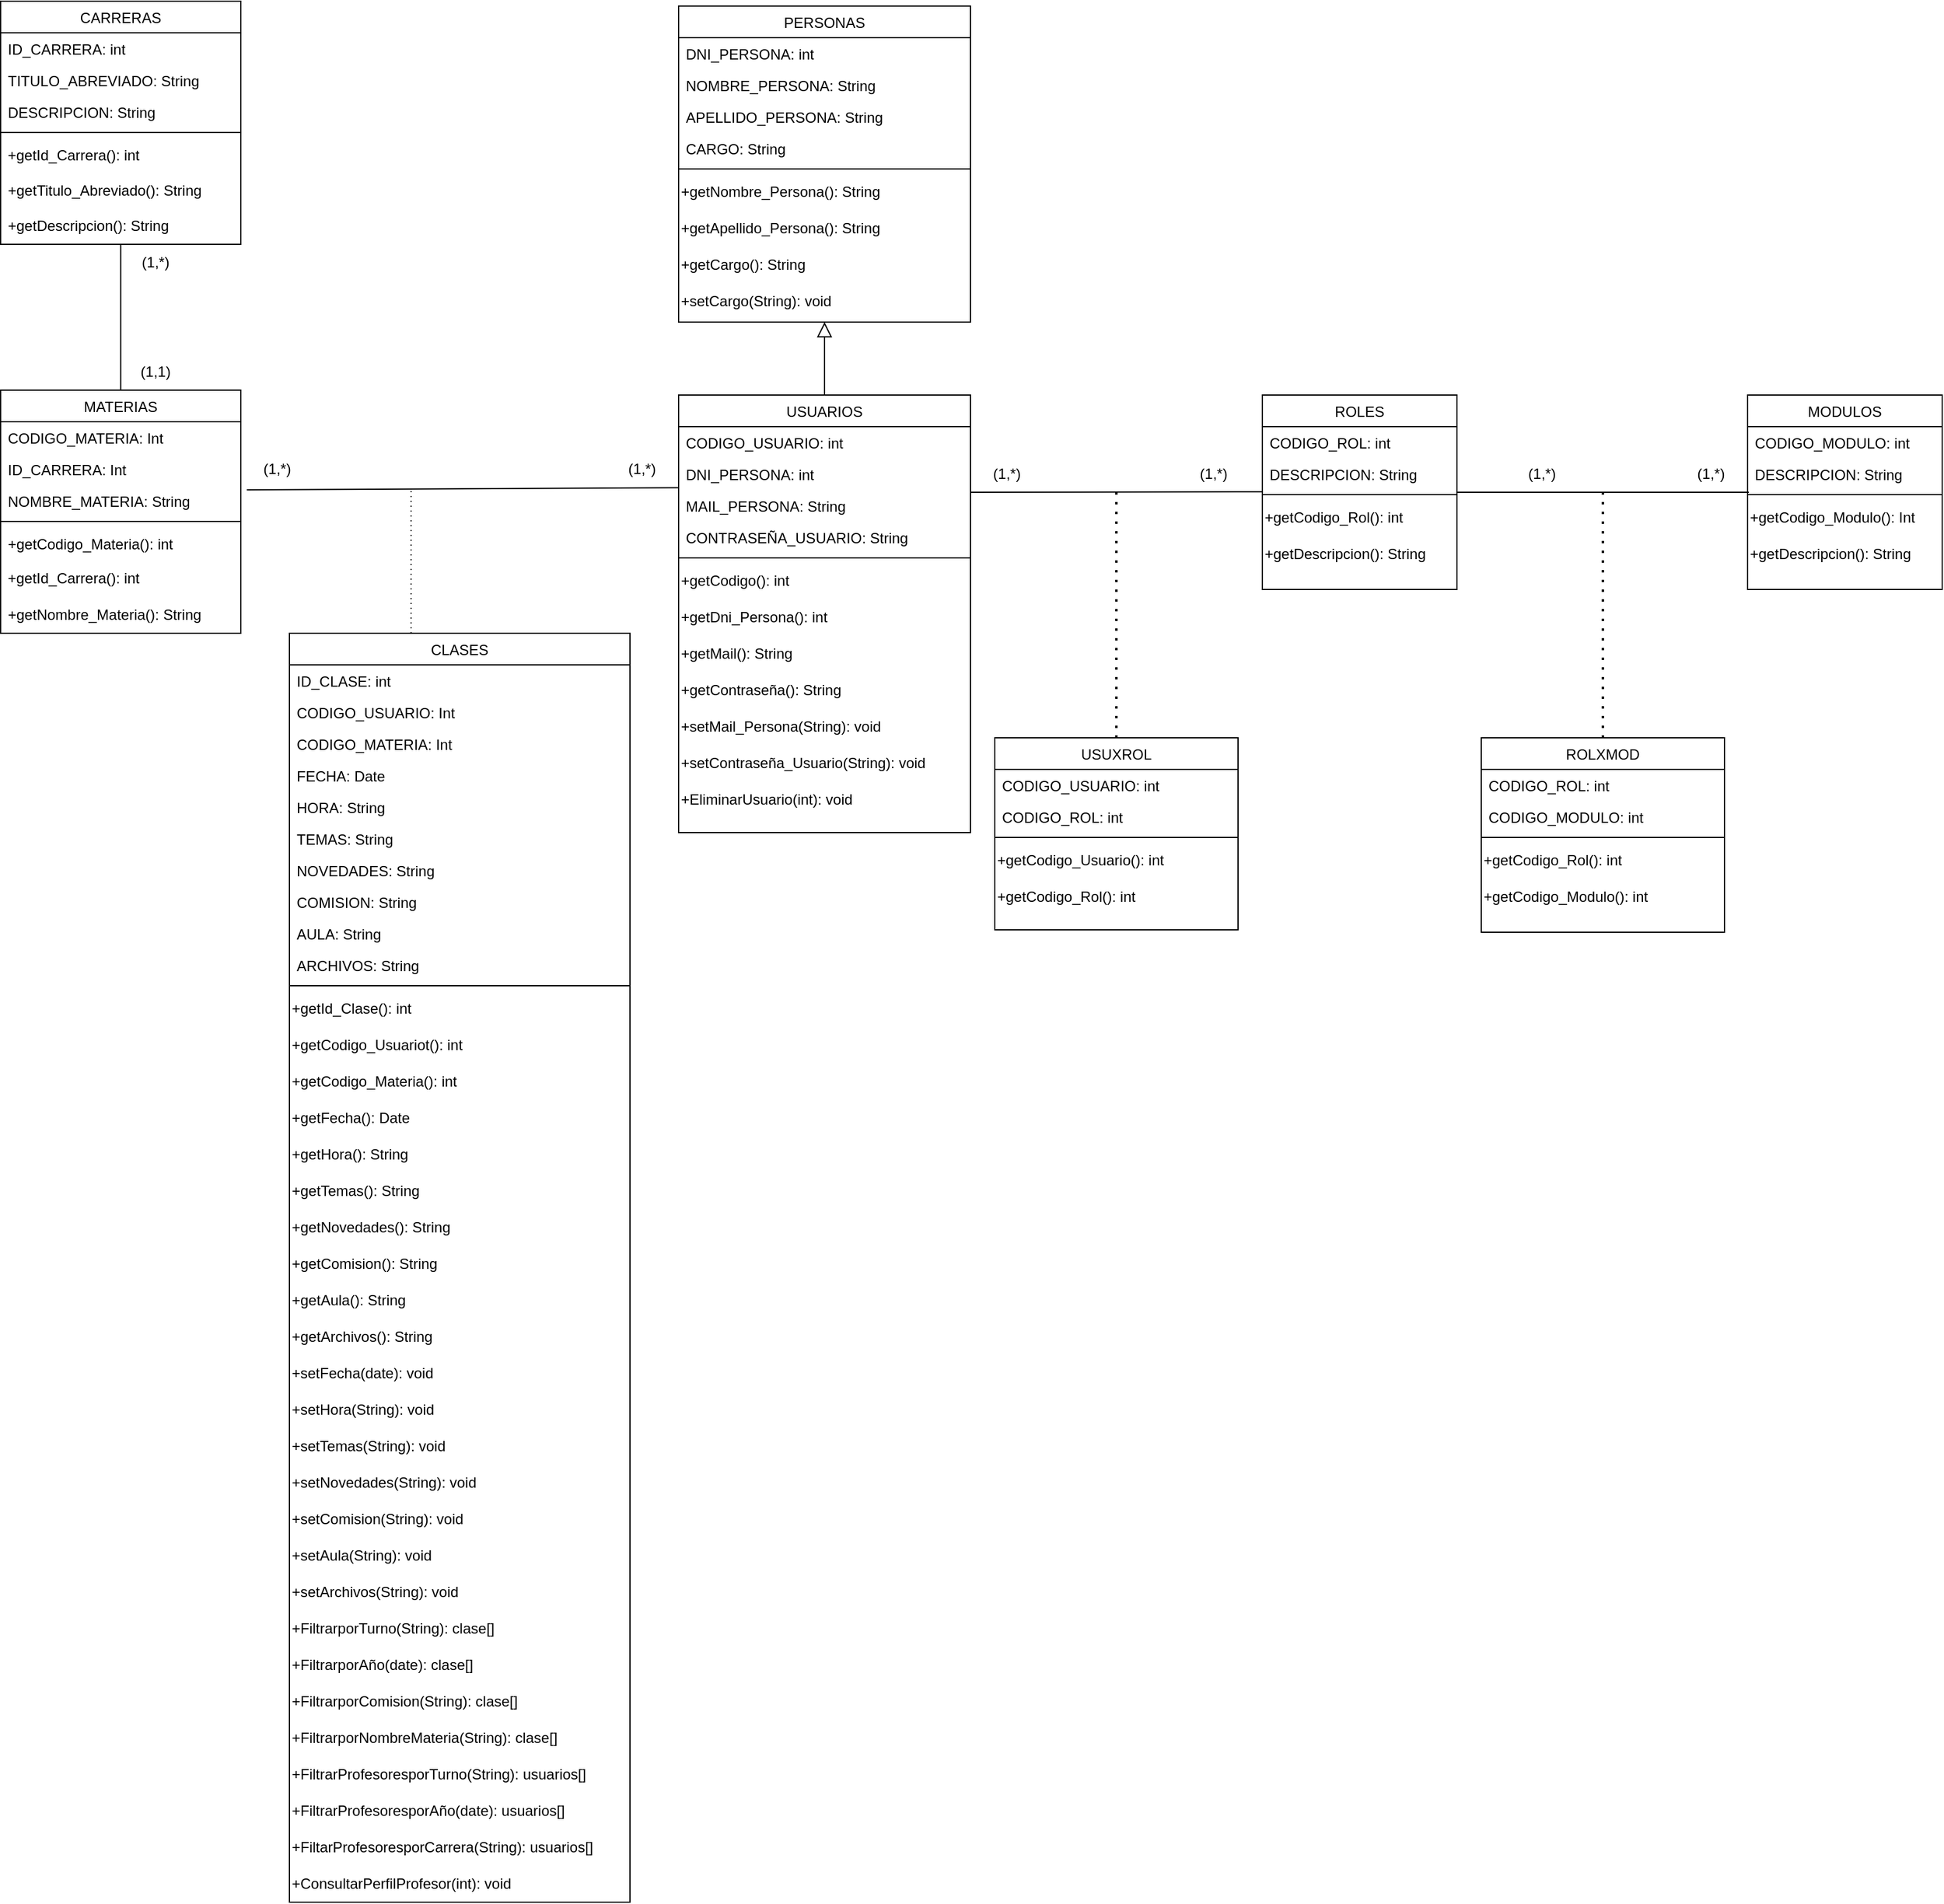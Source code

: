 <mxfile version="22.0.3" type="device">
  <diagram name="Página-1" id="fmyh3RzibgnNZCoJn-04">
    <mxGraphModel dx="2763" dy="1380" grid="1" gridSize="10" guides="1" tooltips="1" connect="1" arrows="1" fold="1" page="0" pageScale="1" pageWidth="827" pageHeight="1169" math="0" shadow="0">
      <root>
        <mxCell id="0" />
        <mxCell id="1" parent="0" />
        <mxCell id="B3CQNGtFoF8JCVJW-aSA-19" value="PERSONAS" style="swimlane;fontStyle=0;align=center;verticalAlign=top;childLayout=stackLayout;horizontal=1;startSize=26;horizontalStack=0;resizeParent=1;resizeLast=0;collapsible=1;marginBottom=0;rounded=0;shadow=0;strokeWidth=1;" parent="1" vertex="1">
          <mxGeometry x="280" y="44" width="240" height="260" as="geometry">
            <mxRectangle x="230" y="140" width="160" height="26" as="alternateBounds" />
          </mxGeometry>
        </mxCell>
        <mxCell id="B3CQNGtFoF8JCVJW-aSA-20" value="DNI_PERSONA: int" style="text;align=left;verticalAlign=top;spacingLeft=4;spacingRight=4;overflow=hidden;rotatable=0;points=[[0,0.5],[1,0.5]];portConstraint=eastwest;" parent="B3CQNGtFoF8JCVJW-aSA-19" vertex="1">
          <mxGeometry y="26" width="240" height="26" as="geometry" />
        </mxCell>
        <mxCell id="B3CQNGtFoF8JCVJW-aSA-21" value="NOMBRE_PERSONA: String" style="text;align=left;verticalAlign=top;spacingLeft=4;spacingRight=4;overflow=hidden;rotatable=0;points=[[0,0.5],[1,0.5]];portConstraint=eastwest;rounded=0;shadow=0;html=0;" parent="B3CQNGtFoF8JCVJW-aSA-19" vertex="1">
          <mxGeometry y="52" width="240" height="26" as="geometry" />
        </mxCell>
        <mxCell id="B3CQNGtFoF8JCVJW-aSA-22" value="APELLIDO_PERSONA: String" style="text;align=left;verticalAlign=top;spacingLeft=4;spacingRight=4;overflow=hidden;rotatable=0;points=[[0,0.5],[1,0.5]];portConstraint=eastwest;rounded=0;shadow=0;html=0;" parent="B3CQNGtFoF8JCVJW-aSA-19" vertex="1">
          <mxGeometry y="78" width="240" height="26" as="geometry" />
        </mxCell>
        <mxCell id="B3CQNGtFoF8JCVJW-aSA-23" value="CARGO: String" style="text;html=1;align=left;verticalAlign=top;whiteSpace=wrap;rounded=0;spacingLeft=4;spacingRight=4;" parent="B3CQNGtFoF8JCVJW-aSA-19" vertex="1">
          <mxGeometry y="104" width="240" height="26" as="geometry" />
        </mxCell>
        <mxCell id="B3CQNGtFoF8JCVJW-aSA-24" value="" style="line;html=1;strokeWidth=1;align=left;verticalAlign=middle;spacingTop=-1;spacingLeft=3;spacingRight=3;rotatable=0;labelPosition=right;points=[];portConstraint=eastwest;" parent="B3CQNGtFoF8JCVJW-aSA-19" vertex="1">
          <mxGeometry y="130" width="240" height="8" as="geometry" />
        </mxCell>
        <mxCell id="B3CQNGtFoF8JCVJW-aSA-25" value="&lt;span style=&quot;text-align: center;&quot;&gt;+getNombre_Persona(): String&lt;/span&gt;" style="text;strokeColor=none;align=left;fillColor=none;html=1;verticalAlign=middle;whiteSpace=wrap;rounded=0;" parent="B3CQNGtFoF8JCVJW-aSA-19" vertex="1">
          <mxGeometry y="138" width="240" height="30" as="geometry" />
        </mxCell>
        <mxCell id="B3CQNGtFoF8JCVJW-aSA-26" value="+getApellido_Persona(): String" style="text;strokeColor=none;align=left;fillColor=none;html=1;verticalAlign=middle;whiteSpace=wrap;rounded=0;" parent="B3CQNGtFoF8JCVJW-aSA-19" vertex="1">
          <mxGeometry y="168" width="240" height="30" as="geometry" />
        </mxCell>
        <mxCell id="B3CQNGtFoF8JCVJW-aSA-27" value="+getCargo(): String" style="text;whiteSpace=wrap;html=1;verticalAlign=middle;rounded=0;" parent="B3CQNGtFoF8JCVJW-aSA-19" vertex="1">
          <mxGeometry y="198" width="240" height="30" as="geometry" />
        </mxCell>
        <mxCell id="B3CQNGtFoF8JCVJW-aSA-28" value="+setCargo(String): void" style="text;whiteSpace=wrap;html=1;verticalAlign=middle;rounded=0;" parent="B3CQNGtFoF8JCVJW-aSA-19" vertex="1">
          <mxGeometry y="228" width="240" height="30" as="geometry" />
        </mxCell>
        <mxCell id="B3CQNGtFoF8JCVJW-aSA-29" value="USUARIOS" style="swimlane;fontStyle=0;align=center;verticalAlign=top;childLayout=stackLayout;horizontal=1;startSize=26;horizontalStack=0;resizeParent=1;resizeLast=0;collapsible=1;marginBottom=0;rounded=0;shadow=0;strokeWidth=1;" parent="1" vertex="1">
          <mxGeometry x="280" y="364" width="240" height="360" as="geometry">
            <mxRectangle x="130" y="380" width="160" height="26" as="alternateBounds" />
          </mxGeometry>
        </mxCell>
        <mxCell id="B3CQNGtFoF8JCVJW-aSA-30" value="CODIGO_USUARIO: int" style="text;align=left;verticalAlign=top;spacingLeft=4;spacingRight=4;overflow=hidden;rotatable=0;points=[[0,0.5],[1,0.5]];portConstraint=eastwest;" parent="B3CQNGtFoF8JCVJW-aSA-29" vertex="1">
          <mxGeometry y="26" width="240" height="26" as="geometry" />
        </mxCell>
        <mxCell id="B3CQNGtFoF8JCVJW-aSA-156" value="DNI_PERSONA: int" style="text;align=left;verticalAlign=top;spacingLeft=4;spacingRight=4;overflow=hidden;rotatable=0;points=[[0,0.5],[1,0.5]];portConstraint=eastwest;" parent="B3CQNGtFoF8JCVJW-aSA-29" vertex="1">
          <mxGeometry y="52" width="240" height="26" as="geometry" />
        </mxCell>
        <mxCell id="B3CQNGtFoF8JCVJW-aSA-31" value="MAIL_PERSONA: String" style="text;align=left;verticalAlign=top;spacingLeft=4;spacingRight=4;overflow=hidden;rotatable=0;points=[[0,0.5],[1,0.5]];portConstraint=eastwest;rounded=0;shadow=0;html=0;" parent="B3CQNGtFoF8JCVJW-aSA-29" vertex="1">
          <mxGeometry y="78" width="240" height="26" as="geometry" />
        </mxCell>
        <mxCell id="B3CQNGtFoF8JCVJW-aSA-32" value="CONTRASEÑA_USUARIO: String" style="text;strokeColor=none;align=left;fillColor=none;verticalAlign=top;rounded=0;spacingLeft=4;spacingRight=4;" parent="B3CQNGtFoF8JCVJW-aSA-29" vertex="1">
          <mxGeometry y="104" width="240" height="26" as="geometry" />
        </mxCell>
        <mxCell id="B3CQNGtFoF8JCVJW-aSA-33" value="" style="line;html=1;strokeWidth=1;align=left;verticalAlign=middle;spacingTop=-1;spacingLeft=3;spacingRight=3;rotatable=0;labelPosition=right;points=[];portConstraint=eastwest;" parent="B3CQNGtFoF8JCVJW-aSA-29" vertex="1">
          <mxGeometry y="130" width="240" height="8" as="geometry" />
        </mxCell>
        <mxCell id="B3CQNGtFoF8JCVJW-aSA-34" value="+getCodigo(): int" style="text;html=1;align=left;verticalAlign=middle;whiteSpace=wrap;rounded=0;" parent="B3CQNGtFoF8JCVJW-aSA-29" vertex="1">
          <mxGeometry y="138" width="240" height="30" as="geometry" />
        </mxCell>
        <mxCell id="B3CQNGtFoF8JCVJW-aSA-157" value="+getDni_Persona(): int" style="text;html=1;align=left;verticalAlign=middle;whiteSpace=wrap;rounded=0;" parent="B3CQNGtFoF8JCVJW-aSA-29" vertex="1">
          <mxGeometry y="168" width="240" height="30" as="geometry" />
        </mxCell>
        <mxCell id="B3CQNGtFoF8JCVJW-aSA-35" value="+getMail(): String" style="text;html=1;align=left;verticalAlign=middle;whiteSpace=wrap;rounded=0;" parent="B3CQNGtFoF8JCVJW-aSA-29" vertex="1">
          <mxGeometry y="198" width="240" height="30" as="geometry" />
        </mxCell>
        <mxCell id="B3CQNGtFoF8JCVJW-aSA-37" value="+getContraseña(): String" style="text;html=1;align=left;verticalAlign=middle;whiteSpace=wrap;rounded=0;" parent="B3CQNGtFoF8JCVJW-aSA-29" vertex="1">
          <mxGeometry y="228" width="240" height="30" as="geometry" />
        </mxCell>
        <mxCell id="B3CQNGtFoF8JCVJW-aSA-36" value="+setMail_Persona(String): void" style="text;whiteSpace=wrap;html=1;verticalAlign=middle;rounded=0;" parent="B3CQNGtFoF8JCVJW-aSA-29" vertex="1">
          <mxGeometry y="258" width="240" height="30" as="geometry" />
        </mxCell>
        <mxCell id="B3CQNGtFoF8JCVJW-aSA-38" value="+setContraseña_Usuario(String): void" style="text;strokeColor=none;align=left;fillColor=none;html=1;verticalAlign=middle;whiteSpace=wrap;rounded=0;" parent="B3CQNGtFoF8JCVJW-aSA-29" vertex="1">
          <mxGeometry y="288" width="240" height="30" as="geometry" />
        </mxCell>
        <mxCell id="WwcyMHL6gcsV9IzatIjW-1" value="+EliminarUsuario(int): void" style="text;strokeColor=none;align=left;fillColor=none;html=1;verticalAlign=middle;whiteSpace=wrap;rounded=0;" vertex="1" parent="B3CQNGtFoF8JCVJW-aSA-29">
          <mxGeometry y="318" width="240" height="30" as="geometry" />
        </mxCell>
        <mxCell id="B3CQNGtFoF8JCVJW-aSA-39" value="" style="endArrow=block;endSize=10;endFill=0;shadow=0;strokeWidth=1;rounded=0;curved=0;edgeStyle=elbowEdgeStyle;elbow=vertical;" parent="1" source="B3CQNGtFoF8JCVJW-aSA-29" target="B3CQNGtFoF8JCVJW-aSA-19" edge="1">
          <mxGeometry width="160" relative="1" as="geometry">
            <mxPoint x="280" y="207" as="sourcePoint" />
            <mxPoint x="280" y="207" as="targetPoint" />
          </mxGeometry>
        </mxCell>
        <mxCell id="B3CQNGtFoF8JCVJW-aSA-40" value="CLASES" style="swimlane;fontStyle=0;align=center;verticalAlign=top;childLayout=stackLayout;horizontal=1;startSize=26;horizontalStack=0;resizeParent=1;resizeLast=0;collapsible=1;marginBottom=0;rounded=0;shadow=0;strokeWidth=1;" parent="1" vertex="1">
          <mxGeometry x="-40" y="560" width="280" height="1044" as="geometry">
            <mxRectangle x="550" y="140" width="160" height="26" as="alternateBounds" />
          </mxGeometry>
        </mxCell>
        <mxCell id="B3CQNGtFoF8JCVJW-aSA-41" value="ID_CLASE: int  &#xa;" style="text;align=left;verticalAlign=top;spacingLeft=4;spacingRight=4;overflow=hidden;rotatable=0;points=[[0,0.5],[1,0.5]];portConstraint=eastwest;" parent="B3CQNGtFoF8JCVJW-aSA-40" vertex="1">
          <mxGeometry y="26" width="280" height="26" as="geometry" />
        </mxCell>
        <mxCell id="B3CQNGtFoF8JCVJW-aSA-42" value="CODIGO_USUARIO: Int" style="text;align=left;verticalAlign=top;spacingLeft=4;spacingRight=4;overflow=hidden;rotatable=0;points=[[0,0.5],[1,0.5]];portConstraint=eastwest;rounded=0;shadow=0;html=0;" parent="B3CQNGtFoF8JCVJW-aSA-40" vertex="1">
          <mxGeometry y="52" width="280" height="26" as="geometry" />
        </mxCell>
        <mxCell id="B3CQNGtFoF8JCVJW-aSA-43" value="CODIGO_MATERIA: Int" style="text;align=left;verticalAlign=top;spacingLeft=4;spacingRight=4;overflow=hidden;rotatable=0;points=[[0,0.5],[1,0.5]];portConstraint=eastwest;rounded=0;shadow=0;html=0;" parent="B3CQNGtFoF8JCVJW-aSA-40" vertex="1">
          <mxGeometry y="78" width="280" height="26" as="geometry" />
        </mxCell>
        <mxCell id="B3CQNGtFoF8JCVJW-aSA-44" value="FECHA: Date" style="text;align=left;verticalAlign=top;spacingLeft=4;spacingRight=4;overflow=hidden;rotatable=0;points=[[0,0.5],[1,0.5]];portConstraint=eastwest;rounded=0;shadow=0;html=0;" parent="B3CQNGtFoF8JCVJW-aSA-40" vertex="1">
          <mxGeometry y="104" width="280" height="26" as="geometry" />
        </mxCell>
        <mxCell id="B3CQNGtFoF8JCVJW-aSA-45" value="HORA: String" style="text;align=left;verticalAlign=top;spacingLeft=4;spacingRight=4;overflow=hidden;rotatable=0;points=[[0,0.5],[1,0.5]];portConstraint=eastwest;rounded=0;shadow=0;html=0;" parent="B3CQNGtFoF8JCVJW-aSA-40" vertex="1">
          <mxGeometry y="130" width="280" height="26" as="geometry" />
        </mxCell>
        <mxCell id="B3CQNGtFoF8JCVJW-aSA-46" value="TEMAS: String" style="text;strokeColor=none;align=left;fillColor=none;html=1;verticalAlign=top;whiteSpace=wrap;rounded=0;spacingLeft=4;spacingRight=4;" parent="B3CQNGtFoF8JCVJW-aSA-40" vertex="1">
          <mxGeometry y="156" width="280" height="26" as="geometry" />
        </mxCell>
        <mxCell id="B3CQNGtFoF8JCVJW-aSA-47" value="NOVEDADES: String" style="text;strokeColor=none;align=left;fillColor=none;html=1;verticalAlign=top;whiteSpace=wrap;rounded=0;spacingLeft=4;spacingRight=4;" parent="B3CQNGtFoF8JCVJW-aSA-40" vertex="1">
          <mxGeometry y="182" width="280" height="26" as="geometry" />
        </mxCell>
        <mxCell id="B3CQNGtFoF8JCVJW-aSA-48" value="COMISION: String" style="text;strokeColor=none;align=left;fillColor=none;html=1;verticalAlign=top;whiteSpace=wrap;rounded=0;spacingLeft=4;spacingRight=4;" parent="B3CQNGtFoF8JCVJW-aSA-40" vertex="1">
          <mxGeometry y="208" width="280" height="26" as="geometry" />
        </mxCell>
        <mxCell id="B3CQNGtFoF8JCVJW-aSA-49" value="AULA: String" style="text;strokeColor=none;align=left;fillColor=none;html=1;verticalAlign=top;whiteSpace=wrap;rounded=0;spacingLeft=4;spacingRight=4;" parent="B3CQNGtFoF8JCVJW-aSA-40" vertex="1">
          <mxGeometry y="234" width="280" height="26" as="geometry" />
        </mxCell>
        <mxCell id="B3CQNGtFoF8JCVJW-aSA-50" value="ARCHIVOS: String" style="text;strokeColor=none;align=left;fillColor=none;html=1;verticalAlign=top;whiteSpace=wrap;rounded=0;spacingLeft=4;spacingRight=4;" parent="B3CQNGtFoF8JCVJW-aSA-40" vertex="1">
          <mxGeometry y="260" width="280" height="26" as="geometry" />
        </mxCell>
        <mxCell id="B3CQNGtFoF8JCVJW-aSA-51" value="" style="line;html=1;strokeWidth=1;align=left;verticalAlign=middle;spacingTop=-1;spacingLeft=3;spacingRight=3;rotatable=0;labelPosition=right;points=[];portConstraint=eastwest;" parent="B3CQNGtFoF8JCVJW-aSA-40" vertex="1">
          <mxGeometry y="286" width="280" height="8" as="geometry" />
        </mxCell>
        <mxCell id="B3CQNGtFoF8JCVJW-aSA-52" value="&lt;span style=&quot;text-wrap: nowrap;&quot;&gt;+getId_Clase(): int&lt;/span&gt;" style="text;strokeColor=none;align=left;fillColor=none;html=1;verticalAlign=middle;whiteSpace=wrap;rounded=0;" parent="B3CQNGtFoF8JCVJW-aSA-40" vertex="1">
          <mxGeometry y="294" width="280" height="30" as="geometry" />
        </mxCell>
        <mxCell id="B3CQNGtFoF8JCVJW-aSA-53" value="+getCodigo_Usuariot(): int" style="text;whiteSpace=wrap;html=1;verticalAlign=middle;rounded=0;" parent="B3CQNGtFoF8JCVJW-aSA-40" vertex="1">
          <mxGeometry y="324" width="280" height="30" as="geometry" />
        </mxCell>
        <mxCell id="B3CQNGtFoF8JCVJW-aSA-54" value="+getCodigo_Materia(): int" style="text;whiteSpace=wrap;html=1;verticalAlign=middle;rounded=0;" parent="B3CQNGtFoF8JCVJW-aSA-40" vertex="1">
          <mxGeometry y="354" width="280" height="30" as="geometry" />
        </mxCell>
        <mxCell id="B3CQNGtFoF8JCVJW-aSA-55" value="+getFecha(): Date" style="text;whiteSpace=wrap;html=1;verticalAlign=middle;rounded=0;" parent="B3CQNGtFoF8JCVJW-aSA-40" vertex="1">
          <mxGeometry y="384" width="280" height="30" as="geometry" />
        </mxCell>
        <mxCell id="B3CQNGtFoF8JCVJW-aSA-56" value="+getHora(): String" style="text;whiteSpace=wrap;html=1;verticalAlign=middle;rounded=0;" parent="B3CQNGtFoF8JCVJW-aSA-40" vertex="1">
          <mxGeometry y="414" width="280" height="30" as="geometry" />
        </mxCell>
        <mxCell id="B3CQNGtFoF8JCVJW-aSA-57" value="+getTemas(): String" style="text;whiteSpace=wrap;html=1;verticalAlign=middle;rounded=0;" parent="B3CQNGtFoF8JCVJW-aSA-40" vertex="1">
          <mxGeometry y="444" width="280" height="30" as="geometry" />
        </mxCell>
        <mxCell id="B3CQNGtFoF8JCVJW-aSA-58" value="+getNovedades(): String" style="text;whiteSpace=wrap;html=1;verticalAlign=middle;rounded=0;" parent="B3CQNGtFoF8JCVJW-aSA-40" vertex="1">
          <mxGeometry y="474" width="280" height="30" as="geometry" />
        </mxCell>
        <mxCell id="B3CQNGtFoF8JCVJW-aSA-59" value="+getComision(): String" style="text;whiteSpace=wrap;html=1;verticalAlign=middle;rounded=0;" parent="B3CQNGtFoF8JCVJW-aSA-40" vertex="1">
          <mxGeometry y="504" width="280" height="30" as="geometry" />
        </mxCell>
        <mxCell id="B3CQNGtFoF8JCVJW-aSA-60" value="+getAula(): String" style="text;whiteSpace=wrap;html=1;verticalAlign=middle;rounded=0;" parent="B3CQNGtFoF8JCVJW-aSA-40" vertex="1">
          <mxGeometry y="534" width="280" height="30" as="geometry" />
        </mxCell>
        <mxCell id="B3CQNGtFoF8JCVJW-aSA-61" value="+getArchivos(): String" style="text;whiteSpace=wrap;html=1;verticalAlign=middle;rounded=0;" parent="B3CQNGtFoF8JCVJW-aSA-40" vertex="1">
          <mxGeometry y="564" width="280" height="30" as="geometry" />
        </mxCell>
        <mxCell id="B3CQNGtFoF8JCVJW-aSA-65" value="+setFecha(date): void" style="text;whiteSpace=wrap;html=1;verticalAlign=middle;rounded=0;" parent="B3CQNGtFoF8JCVJW-aSA-40" vertex="1">
          <mxGeometry y="594" width="280" height="30" as="geometry" />
        </mxCell>
        <mxCell id="B3CQNGtFoF8JCVJW-aSA-66" value="+setHora(String): void" style="text;whiteSpace=wrap;html=1;verticalAlign=middle;rounded=0;" parent="B3CQNGtFoF8JCVJW-aSA-40" vertex="1">
          <mxGeometry y="624" width="280" height="30" as="geometry" />
        </mxCell>
        <mxCell id="B3CQNGtFoF8JCVJW-aSA-67" value="+setTemas(String): void" style="text;whiteSpace=wrap;html=1;verticalAlign=middle;rounded=0;" parent="B3CQNGtFoF8JCVJW-aSA-40" vertex="1">
          <mxGeometry y="654" width="280" height="30" as="geometry" />
        </mxCell>
        <mxCell id="B3CQNGtFoF8JCVJW-aSA-68" value="+setNovedades(String): void" style="text;whiteSpace=wrap;html=1;verticalAlign=middle;rounded=0;" parent="B3CQNGtFoF8JCVJW-aSA-40" vertex="1">
          <mxGeometry y="684" width="280" height="30" as="geometry" />
        </mxCell>
        <mxCell id="B3CQNGtFoF8JCVJW-aSA-69" value="+setComision(String): void" style="text;whiteSpace=wrap;html=1;verticalAlign=middle;rounded=0;" parent="B3CQNGtFoF8JCVJW-aSA-40" vertex="1">
          <mxGeometry y="714" width="280" height="30" as="geometry" />
        </mxCell>
        <mxCell id="B3CQNGtFoF8JCVJW-aSA-70" value="+setAula(String): void" style="text;whiteSpace=wrap;html=1;verticalAlign=middle;rounded=0;" parent="B3CQNGtFoF8JCVJW-aSA-40" vertex="1">
          <mxGeometry y="744" width="280" height="30" as="geometry" />
        </mxCell>
        <mxCell id="B3CQNGtFoF8JCVJW-aSA-71" value="+setArchivos(String): void" style="text;whiteSpace=wrap;html=1;verticalAlign=middle;rounded=0;" parent="B3CQNGtFoF8JCVJW-aSA-40" vertex="1">
          <mxGeometry y="774" width="280" height="30" as="geometry" />
        </mxCell>
        <mxCell id="WwcyMHL6gcsV9IzatIjW-14" value="+FiltrarporTurno(String): clase[]" style="text;whiteSpace=wrap;html=1;verticalAlign=middle;rounded=0;" vertex="1" parent="B3CQNGtFoF8JCVJW-aSA-40">
          <mxGeometry y="804" width="280" height="30" as="geometry" />
        </mxCell>
        <mxCell id="WwcyMHL6gcsV9IzatIjW-12" value="+FiltrarporAño(date): clase[]" style="text;whiteSpace=wrap;html=1;verticalAlign=middle;rounded=0;" vertex="1" parent="B3CQNGtFoF8JCVJW-aSA-40">
          <mxGeometry y="834" width="280" height="30" as="geometry" />
        </mxCell>
        <mxCell id="WwcyMHL6gcsV9IzatIjW-13" value="+FiltrarporComision(String): clase[]" style="text;whiteSpace=wrap;html=1;verticalAlign=middle;rounded=0;" vertex="1" parent="B3CQNGtFoF8JCVJW-aSA-40">
          <mxGeometry y="864" width="280" height="30" as="geometry" />
        </mxCell>
        <mxCell id="WwcyMHL6gcsV9IzatIjW-18" value="+FiltrarporNombreMateria(String): clase[]" style="text;whiteSpace=wrap;html=1;verticalAlign=middle;rounded=0;" vertex="1" parent="B3CQNGtFoF8JCVJW-aSA-40">
          <mxGeometry y="894" width="280" height="30" as="geometry" />
        </mxCell>
        <mxCell id="WwcyMHL6gcsV9IzatIjW-20" value="+FiltrarProfesoresporTurno(String): usuarios[]" style="text;whiteSpace=wrap;html=1;verticalAlign=middle;rounded=0;" vertex="1" parent="B3CQNGtFoF8JCVJW-aSA-40">
          <mxGeometry y="924" width="280" height="30" as="geometry" />
        </mxCell>
        <mxCell id="WwcyMHL6gcsV9IzatIjW-21" value="+FiltrarProfesoresporAño(date): usuarios[]" style="text;whiteSpace=wrap;html=1;verticalAlign=middle;rounded=0;" vertex="1" parent="B3CQNGtFoF8JCVJW-aSA-40">
          <mxGeometry y="954" width="280" height="30" as="geometry" />
        </mxCell>
        <mxCell id="WwcyMHL6gcsV9IzatIjW-19" value="+FiltarProfesoresporCarrera(String): usuarios[]" style="text;whiteSpace=wrap;html=1;verticalAlign=middle;rounded=0;" vertex="1" parent="B3CQNGtFoF8JCVJW-aSA-40">
          <mxGeometry y="984" width="280" height="30" as="geometry" />
        </mxCell>
        <mxCell id="WwcyMHL6gcsV9IzatIjW-22" value="+ConsultarPerfilProfesor(int): void" style="text;whiteSpace=wrap;html=1;verticalAlign=middle;rounded=0;" vertex="1" parent="B3CQNGtFoF8JCVJW-aSA-40">
          <mxGeometry y="1014" width="280" height="30" as="geometry" />
        </mxCell>
        <mxCell id="B3CQNGtFoF8JCVJW-aSA-72" value="MATERIAS" style="swimlane;fontStyle=0;align=center;verticalAlign=top;childLayout=stackLayout;horizontal=1;startSize=26;horizontalStack=0;resizeParent=1;resizeLast=0;collapsible=1;marginBottom=0;rounded=0;shadow=0;strokeWidth=1;" parent="1" vertex="1">
          <mxGeometry x="-277.5" y="360" width="197.5" height="200" as="geometry">
            <mxRectangle x="550" y="140" width="160" height="26" as="alternateBounds" />
          </mxGeometry>
        </mxCell>
        <mxCell id="B3CQNGtFoF8JCVJW-aSA-73" value="CODIGO_MATERIA: Int" style="text;align=left;verticalAlign=top;spacingLeft=4;spacingRight=4;overflow=hidden;rotatable=0;points=[[0,0.5],[1,0.5]];portConstraint=eastwest;" parent="B3CQNGtFoF8JCVJW-aSA-72" vertex="1">
          <mxGeometry y="26" width="197.5" height="26" as="geometry" />
        </mxCell>
        <mxCell id="B3CQNGtFoF8JCVJW-aSA-74" value="ID_CARRERA: Int" style="text;align=left;verticalAlign=top;spacingLeft=4;spacingRight=4;overflow=hidden;rotatable=0;points=[[0,0.5],[1,0.5]];portConstraint=eastwest;rounded=0;shadow=0;html=0;" parent="B3CQNGtFoF8JCVJW-aSA-72" vertex="1">
          <mxGeometry y="52" width="197.5" height="26" as="geometry" />
        </mxCell>
        <mxCell id="B3CQNGtFoF8JCVJW-aSA-75" value="NOMBRE_MATERIA: String" style="text;align=left;verticalAlign=top;spacingLeft=4;spacingRight=4;overflow=hidden;rotatable=0;points=[[0,0.5],[1,0.5]];portConstraint=eastwest;rounded=0;shadow=0;html=0;" parent="B3CQNGtFoF8JCVJW-aSA-72" vertex="1">
          <mxGeometry y="78" width="197.5" height="26" as="geometry" />
        </mxCell>
        <mxCell id="B3CQNGtFoF8JCVJW-aSA-76" value="" style="line;html=1;strokeWidth=1;align=left;verticalAlign=middle;spacingTop=-1;spacingLeft=3;spacingRight=3;rotatable=0;labelPosition=right;points=[];portConstraint=eastwest;" parent="B3CQNGtFoF8JCVJW-aSA-72" vertex="1">
          <mxGeometry y="104" width="197.5" height="8" as="geometry" />
        </mxCell>
        <mxCell id="B3CQNGtFoF8JCVJW-aSA-77" value="+getCodigo_Materia(): int " style="text;align=left;verticalAlign=middle;spacingLeft=4;spacingRight=4;overflow=hidden;rotatable=0;points=[[0,0.5],[1,0.5]];portConstraint=eastwest;rounded=0;" parent="B3CQNGtFoF8JCVJW-aSA-72" vertex="1">
          <mxGeometry y="112" width="197.5" height="28" as="geometry" />
        </mxCell>
        <mxCell id="B3CQNGtFoF8JCVJW-aSA-78" value="&amp;nbsp;+getId_Carrera(): int" style="text;whiteSpace=wrap;html=1;verticalAlign=middle;rounded=0;" parent="B3CQNGtFoF8JCVJW-aSA-72" vertex="1">
          <mxGeometry y="140" width="197.5" height="30" as="geometry" />
        </mxCell>
        <mxCell id="B3CQNGtFoF8JCVJW-aSA-79" value="+getNombre_Materia(): String" style="text;align=left;verticalAlign=middle;spacingLeft=4;spacingRight=4;overflow=hidden;rotatable=0;points=[[0,0.5],[1,0.5]];portConstraint=eastwest;rounded=0;" parent="B3CQNGtFoF8JCVJW-aSA-72" vertex="1">
          <mxGeometry y="170" width="197.5" height="28" as="geometry" />
        </mxCell>
        <mxCell id="B3CQNGtFoF8JCVJW-aSA-80" value="" style="endArrow=none;dashed=1;html=1;dashPattern=1 3;strokeWidth=1;rounded=0;fontSize=11;exitX=0.5;exitY=0;exitDx=0;exitDy=0;" parent="1" edge="1">
          <mxGeometry width="50" height="50" relative="1" as="geometry">
            <mxPoint x="60" y="560" as="sourcePoint" />
            <mxPoint x="60" y="440" as="targetPoint" />
          </mxGeometry>
        </mxCell>
        <mxCell id="B3CQNGtFoF8JCVJW-aSA-81" value="" style="endArrow=none;html=1;rounded=0;exitX=1.025;exitY=0.154;exitDx=0;exitDy=0;exitPerimeter=0;entryX=0.001;entryY=0.933;entryDx=0;entryDy=0;entryPerimeter=0;" parent="1" source="B3CQNGtFoF8JCVJW-aSA-75" target="B3CQNGtFoF8JCVJW-aSA-156" edge="1">
          <mxGeometry width="50" height="50" relative="1" as="geometry">
            <mxPoint x="-40" y="670" as="sourcePoint" />
            <mxPoint x="250" y="442" as="targetPoint" />
          </mxGeometry>
        </mxCell>
        <mxCell id="B3CQNGtFoF8JCVJW-aSA-82" value="(1,*)" style="text;strokeColor=none;align=center;fillColor=none;html=1;verticalAlign=middle;whiteSpace=wrap;rounded=0;" parent="1" vertex="1">
          <mxGeometry x="-80" y="410" width="60" height="30" as="geometry" />
        </mxCell>
        <mxCell id="B3CQNGtFoF8JCVJW-aSA-83" value="(1,*)" style="text;strokeColor=none;align=center;fillColor=none;html=1;verticalAlign=middle;whiteSpace=wrap;rounded=0;" parent="1" vertex="1">
          <mxGeometry x="220" y="410" width="60" height="30" as="geometry" />
        </mxCell>
        <mxCell id="B3CQNGtFoF8JCVJW-aSA-84" value="(1,1)" style="text;strokeColor=none;align=center;fillColor=none;html=1;verticalAlign=middle;whiteSpace=wrap;rounded=0;" parent="1" vertex="1">
          <mxGeometry x="-180" y="330" width="60" height="30" as="geometry" />
        </mxCell>
        <mxCell id="B3CQNGtFoF8JCVJW-aSA-85" value="(1,*)" style="text;strokeColor=none;align=center;fillColor=none;html=1;verticalAlign=middle;whiteSpace=wrap;rounded=0;" parent="1" vertex="1">
          <mxGeometry x="-180" y="240" width="60" height="30" as="geometry" />
        </mxCell>
        <mxCell id="B3CQNGtFoF8JCVJW-aSA-86" value="CARRERAS" style="swimlane;fontStyle=0;align=center;verticalAlign=top;childLayout=stackLayout;horizontal=1;startSize=26;horizontalStack=0;resizeParent=1;resizeLast=0;collapsible=1;marginBottom=0;rounded=0;shadow=0;strokeWidth=1;" parent="1" vertex="1">
          <mxGeometry x="-277.5" y="40" width="197.5" height="200" as="geometry">
            <mxRectangle x="550" y="140" width="160" height="26" as="alternateBounds" />
          </mxGeometry>
        </mxCell>
        <mxCell id="B3CQNGtFoF8JCVJW-aSA-87" value="ID_CARRERA: int" style="text;align=left;verticalAlign=top;spacingLeft=4;spacingRight=4;overflow=hidden;rotatable=0;points=[[0,0.5],[1,0.5]];portConstraint=eastwest;" parent="B3CQNGtFoF8JCVJW-aSA-86" vertex="1">
          <mxGeometry y="26" width="197.5" height="26" as="geometry" />
        </mxCell>
        <mxCell id="B3CQNGtFoF8JCVJW-aSA-88" value="TITULO_ABREVIADO: String" style="text;align=left;verticalAlign=top;spacingLeft=4;spacingRight=4;overflow=hidden;rotatable=0;points=[[0,0.5],[1,0.5]];portConstraint=eastwest;rounded=0;shadow=0;html=0;" parent="B3CQNGtFoF8JCVJW-aSA-86" vertex="1">
          <mxGeometry y="52" width="197.5" height="26" as="geometry" />
        </mxCell>
        <mxCell id="B3CQNGtFoF8JCVJW-aSA-89" value="DESCRIPCION: String" style="text;align=left;verticalAlign=top;spacingLeft=4;spacingRight=4;overflow=hidden;rotatable=0;points=[[0,0.5],[1,0.5]];portConstraint=eastwest;rounded=0;shadow=0;html=0;" parent="B3CQNGtFoF8JCVJW-aSA-86" vertex="1">
          <mxGeometry y="78" width="197.5" height="26" as="geometry" />
        </mxCell>
        <mxCell id="B3CQNGtFoF8JCVJW-aSA-90" value="" style="line;html=1;strokeWidth=1;align=left;verticalAlign=middle;spacingTop=-1;spacingLeft=3;spacingRight=3;rotatable=0;labelPosition=right;points=[];portConstraint=eastwest;" parent="B3CQNGtFoF8JCVJW-aSA-86" vertex="1">
          <mxGeometry y="104" width="197.5" height="8" as="geometry" />
        </mxCell>
        <mxCell id="B3CQNGtFoF8JCVJW-aSA-91" value="&lt;span style=&quot;text-wrap: nowrap;&quot;&gt;&amp;nbsp;+getId_Carrera(): int&lt;/span&gt;" style="text;strokeColor=none;align=left;fillColor=none;html=1;verticalAlign=middle;whiteSpace=wrap;rounded=0;" parent="B3CQNGtFoF8JCVJW-aSA-86" vertex="1">
          <mxGeometry y="112" width="197.5" height="30" as="geometry" />
        </mxCell>
        <mxCell id="B3CQNGtFoF8JCVJW-aSA-92" value="+getTitulo_Abreviado(): String" style="text;align=left;verticalAlign=middle;spacingLeft=4;spacingRight=4;overflow=hidden;rotatable=0;points=[[0,0.5],[1,0.5]];portConstraint=eastwest;rounded=0;" parent="B3CQNGtFoF8JCVJW-aSA-86" vertex="1">
          <mxGeometry y="142" width="197.5" height="26" as="geometry" />
        </mxCell>
        <mxCell id="B3CQNGtFoF8JCVJW-aSA-93" value="+getDescripcion(): String" style="text;align=left;verticalAlign=middle;spacingLeft=4;spacingRight=4;overflow=hidden;rotatable=0;points=[[0,0.5],[1,0.5]];portConstraint=eastwest;rounded=0;" parent="B3CQNGtFoF8JCVJW-aSA-86" vertex="1">
          <mxGeometry y="168" width="197.5" height="32" as="geometry" />
        </mxCell>
        <mxCell id="B3CQNGtFoF8JCVJW-aSA-94" value="" style="endArrow=none;html=1;rounded=0;entryX=0.5;entryY=1;entryDx=0;entryDy=0;" parent="1" source="B3CQNGtFoF8JCVJW-aSA-72" target="B3CQNGtFoF8JCVJW-aSA-86" edge="1">
          <mxGeometry width="50" height="50" relative="1" as="geometry">
            <mxPoint x="-150" y="450" as="sourcePoint" />
            <mxPoint x="-179.54" y="270.848" as="targetPoint" />
          </mxGeometry>
        </mxCell>
        <mxCell id="B3CQNGtFoF8JCVJW-aSA-95" value="ROLES" style="swimlane;fontStyle=0;align=center;verticalAlign=top;childLayout=stackLayout;horizontal=1;startSize=26;horizontalStack=0;resizeParent=1;resizeLast=0;collapsible=1;marginBottom=0;rounded=0;shadow=0;strokeWidth=1;" parent="1" vertex="1">
          <mxGeometry x="760" y="364" width="160" height="160" as="geometry">
            <mxRectangle x="130" y="380" width="160" height="26" as="alternateBounds" />
          </mxGeometry>
        </mxCell>
        <mxCell id="B3CQNGtFoF8JCVJW-aSA-96" value="CODIGO_ROL: int" style="text;align=left;verticalAlign=top;spacingLeft=4;spacingRight=4;overflow=hidden;rotatable=0;points=[[0,0.5],[1,0.5]];portConstraint=eastwest;" parent="B3CQNGtFoF8JCVJW-aSA-95" vertex="1">
          <mxGeometry y="26" width="160" height="26" as="geometry" />
        </mxCell>
        <mxCell id="B3CQNGtFoF8JCVJW-aSA-97" value="DESCRIPCION: String" style="text;align=left;verticalAlign=top;spacingLeft=4;spacingRight=4;overflow=hidden;rotatable=0;points=[[0,0.5],[1,0.5]];portConstraint=eastwest;rounded=0;shadow=0;html=0;" parent="B3CQNGtFoF8JCVJW-aSA-95" vertex="1">
          <mxGeometry y="52" width="160" height="26" as="geometry" />
        </mxCell>
        <mxCell id="B3CQNGtFoF8JCVJW-aSA-98" value="" style="line;html=1;strokeWidth=1;align=left;verticalAlign=middle;spacingTop=-1;spacingLeft=3;spacingRight=3;rotatable=0;labelPosition=right;points=[];portConstraint=eastwest;" parent="B3CQNGtFoF8JCVJW-aSA-95" vertex="1">
          <mxGeometry y="78" width="160" height="8" as="geometry" />
        </mxCell>
        <mxCell id="B3CQNGtFoF8JCVJW-aSA-99" value="+getCodigo_Rol(): int" style="text;whiteSpace=wrap;html=1;verticalAlign=middle;rounded=0;" parent="B3CQNGtFoF8JCVJW-aSA-95" vertex="1">
          <mxGeometry y="86" width="160" height="30" as="geometry" />
        </mxCell>
        <mxCell id="B3CQNGtFoF8JCVJW-aSA-100" value="+getDescripcion(): String" style="text;whiteSpace=wrap;html=1;verticalAlign=middle;rounded=0;" parent="B3CQNGtFoF8JCVJW-aSA-95" vertex="1">
          <mxGeometry y="116" width="160" height="30" as="geometry" />
        </mxCell>
        <mxCell id="B3CQNGtFoF8JCVJW-aSA-108" value="" style="endArrow=none;html=1;rounded=0;entryX=-0.001;entryY=1.062;entryDx=0;entryDy=0;entryPerimeter=0;exitX=0;exitY=1;exitDx=0;exitDy=0;" parent="1" source="B3CQNGtFoF8JCVJW-aSA-111" target="B3CQNGtFoF8JCVJW-aSA-97" edge="1">
          <mxGeometry width="50" height="50" relative="1" as="geometry">
            <mxPoint x="560.2" y="444.1" as="sourcePoint" />
            <mxPoint x="670" y="444" as="targetPoint" />
          </mxGeometry>
        </mxCell>
        <mxCell id="B3CQNGtFoF8JCVJW-aSA-109" value="" style="endArrow=none;dashed=1;html=1;dashPattern=1 3;strokeWidth=2;rounded=0;exitX=0.5;exitY=0;exitDx=0;exitDy=0;" parent="1" source="B3CQNGtFoF8JCVJW-aSA-129" edge="1">
          <mxGeometry width="50" height="50" relative="1" as="geometry">
            <mxPoint x="650" y="624" as="sourcePoint" />
            <mxPoint x="640" y="444" as="targetPoint" />
          </mxGeometry>
        </mxCell>
        <mxCell id="B3CQNGtFoF8JCVJW-aSA-110" value="(1,*)" style="text;strokeColor=none;align=center;fillColor=none;html=1;verticalAlign=middle;whiteSpace=wrap;rounded=0;" parent="1" vertex="1">
          <mxGeometry x="690" y="414" width="60" height="30" as="geometry" />
        </mxCell>
        <mxCell id="B3CQNGtFoF8JCVJW-aSA-111" value="(1,*)" style="text;strokeColor=none;align=center;fillColor=none;html=1;verticalAlign=middle;whiteSpace=wrap;rounded=0;" parent="1" vertex="1">
          <mxGeometry x="520" y="414" width="60" height="30" as="geometry" />
        </mxCell>
        <mxCell id="B3CQNGtFoF8JCVJW-aSA-118" value="" style="endArrow=none;html=1;rounded=0;exitX=1;exitY=0.5;exitDx=0;exitDy=0;" parent="1" source="B3CQNGtFoF8JCVJW-aSA-95" edge="1">
          <mxGeometry width="50" height="50" relative="1" as="geometry">
            <mxPoint x="1000" y="444" as="sourcePoint" />
            <mxPoint x="1160" y="444" as="targetPoint" />
          </mxGeometry>
        </mxCell>
        <mxCell id="B3CQNGtFoF8JCVJW-aSA-119" value="(1,*)" style="text;strokeColor=none;align=center;fillColor=none;html=1;verticalAlign=middle;whiteSpace=wrap;rounded=0;" parent="1" vertex="1">
          <mxGeometry x="1099" y="414" width="60" height="30" as="geometry" />
        </mxCell>
        <mxCell id="B3CQNGtFoF8JCVJW-aSA-120" value="(1,*)" style="text;strokeColor=none;align=center;fillColor=none;html=1;verticalAlign=middle;whiteSpace=wrap;rounded=0;" parent="1" vertex="1">
          <mxGeometry x="960" y="414" width="60" height="30" as="geometry" />
        </mxCell>
        <mxCell id="B3CQNGtFoF8JCVJW-aSA-128" value="" style="endArrow=none;dashed=1;html=1;dashPattern=1 3;strokeWidth=2;rounded=0;endSize=6;exitX=0.5;exitY=0;exitDx=0;exitDy=0;" parent="1" source="B3CQNGtFoF8JCVJW-aSA-141" edge="1">
          <mxGeometry width="50" height="50" relative="1" as="geometry">
            <mxPoint x="1060" y="624" as="sourcePoint" />
            <mxPoint x="1040" y="444" as="targetPoint" />
          </mxGeometry>
        </mxCell>
        <mxCell id="B3CQNGtFoF8JCVJW-aSA-129" value="USUXROL" style="swimlane;fontStyle=0;align=center;verticalAlign=top;childLayout=stackLayout;horizontal=1;startSize=26;horizontalStack=0;resizeParent=1;resizeLast=0;collapsible=1;marginBottom=0;rounded=0;shadow=0;strokeWidth=1;" parent="1" vertex="1">
          <mxGeometry x="540" y="646" width="200" height="158" as="geometry">
            <mxRectangle x="130" y="380" width="160" height="26" as="alternateBounds" />
          </mxGeometry>
        </mxCell>
        <mxCell id="B3CQNGtFoF8JCVJW-aSA-130" value="CODIGO_USUARIO: int" style="text;align=left;verticalAlign=top;spacingLeft=4;spacingRight=4;overflow=hidden;rotatable=0;points=[[0,0.5],[1,0.5]];portConstraint=eastwest;" parent="B3CQNGtFoF8JCVJW-aSA-129" vertex="1">
          <mxGeometry y="26" width="200" height="26" as="geometry" />
        </mxCell>
        <mxCell id="B3CQNGtFoF8JCVJW-aSA-131" value="CODIGO_ROL: int" style="text;align=left;verticalAlign=top;spacingLeft=4;spacingRight=4;overflow=hidden;rotatable=0;points=[[0,0.5],[1,0.5]];portConstraint=eastwest;rounded=0;shadow=0;html=0;" parent="B3CQNGtFoF8JCVJW-aSA-129" vertex="1">
          <mxGeometry y="52" width="200" height="26" as="geometry" />
        </mxCell>
        <mxCell id="B3CQNGtFoF8JCVJW-aSA-132" value="" style="line;html=1;strokeWidth=1;align=left;verticalAlign=middle;spacingTop=-1;spacingLeft=3;spacingRight=3;rotatable=0;labelPosition=right;points=[];portConstraint=eastwest;" parent="B3CQNGtFoF8JCVJW-aSA-129" vertex="1">
          <mxGeometry y="78" width="200" height="8" as="geometry" />
        </mxCell>
        <mxCell id="B3CQNGtFoF8JCVJW-aSA-133" value="+getCodigo_Usuario(): int" style="text;whiteSpace=wrap;html=1;verticalAlign=middle;rounded=0;" parent="B3CQNGtFoF8JCVJW-aSA-129" vertex="1">
          <mxGeometry y="86" width="200" height="30" as="geometry" />
        </mxCell>
        <mxCell id="B3CQNGtFoF8JCVJW-aSA-134" value="+getCodigo_Rol(): int" style="text;whiteSpace=wrap;html=1;verticalAlign=middle;rounded=0;" parent="B3CQNGtFoF8JCVJW-aSA-129" vertex="1">
          <mxGeometry y="116" width="200" height="30" as="geometry" />
        </mxCell>
        <mxCell id="B3CQNGtFoF8JCVJW-aSA-135" value="MODULOS" style="swimlane;fontStyle=0;align=center;verticalAlign=top;childLayout=stackLayout;horizontal=1;startSize=26;horizontalStack=0;resizeParent=1;resizeLast=0;collapsible=1;marginBottom=0;rounded=0;shadow=0;strokeWidth=1;" parent="1" vertex="1">
          <mxGeometry x="1159" y="364" width="160" height="160" as="geometry">
            <mxRectangle x="130" y="380" width="160" height="26" as="alternateBounds" />
          </mxGeometry>
        </mxCell>
        <mxCell id="B3CQNGtFoF8JCVJW-aSA-136" value="CODIGO_MODULO: int" style="text;align=left;verticalAlign=top;spacingLeft=4;spacingRight=4;overflow=hidden;rotatable=0;points=[[0,0.5],[1,0.5]];portConstraint=eastwest;" parent="B3CQNGtFoF8JCVJW-aSA-135" vertex="1">
          <mxGeometry y="26" width="160" height="26" as="geometry" />
        </mxCell>
        <mxCell id="B3CQNGtFoF8JCVJW-aSA-137" value="DESCRIPCION: String" style="text;align=left;verticalAlign=top;spacingLeft=4;spacingRight=4;overflow=hidden;rotatable=0;points=[[0,0.5],[1,0.5]];portConstraint=eastwest;rounded=0;shadow=0;html=0;" parent="B3CQNGtFoF8JCVJW-aSA-135" vertex="1">
          <mxGeometry y="52" width="160" height="26" as="geometry" />
        </mxCell>
        <mxCell id="B3CQNGtFoF8JCVJW-aSA-138" value="" style="line;html=1;strokeWidth=1;align=left;verticalAlign=middle;spacingTop=-1;spacingLeft=3;spacingRight=3;rotatable=0;labelPosition=right;points=[];portConstraint=eastwest;" parent="B3CQNGtFoF8JCVJW-aSA-135" vertex="1">
          <mxGeometry y="78" width="160" height="8" as="geometry" />
        </mxCell>
        <mxCell id="B3CQNGtFoF8JCVJW-aSA-139" value="+getCodigo_Modulo(): Int" style="text;whiteSpace=wrap;html=1;verticalAlign=middle;rounded=0;" parent="B3CQNGtFoF8JCVJW-aSA-135" vertex="1">
          <mxGeometry y="86" width="160" height="30" as="geometry" />
        </mxCell>
        <mxCell id="B3CQNGtFoF8JCVJW-aSA-140" value="+getDescripcion(): String" style="text;whiteSpace=wrap;html=1;verticalAlign=middle;rounded=0;" parent="B3CQNGtFoF8JCVJW-aSA-135" vertex="1">
          <mxGeometry y="116" width="160" height="30" as="geometry" />
        </mxCell>
        <mxCell id="B3CQNGtFoF8JCVJW-aSA-141" value="ROLXMOD" style="swimlane;fontStyle=0;align=center;verticalAlign=top;childLayout=stackLayout;horizontal=1;startSize=26;horizontalStack=0;resizeParent=1;resizeLast=0;collapsible=1;marginBottom=0;rounded=0;shadow=0;strokeWidth=1;" parent="1" vertex="1">
          <mxGeometry x="940" y="646" width="200" height="160" as="geometry">
            <mxRectangle x="130" y="380" width="160" height="26" as="alternateBounds" />
          </mxGeometry>
        </mxCell>
        <mxCell id="B3CQNGtFoF8JCVJW-aSA-142" value="CODIGO_ROL: int" style="text;align=left;verticalAlign=top;spacingLeft=4;spacingRight=4;overflow=hidden;rotatable=0;points=[[0,0.5],[1,0.5]];portConstraint=eastwest;" parent="B3CQNGtFoF8JCVJW-aSA-141" vertex="1">
          <mxGeometry y="26" width="200" height="26" as="geometry" />
        </mxCell>
        <mxCell id="B3CQNGtFoF8JCVJW-aSA-143" value="CODIGO_MODULO: int" style="text;align=left;verticalAlign=top;spacingLeft=4;spacingRight=4;overflow=hidden;rotatable=0;points=[[0,0.5],[1,0.5]];portConstraint=eastwest;rounded=0;shadow=0;html=0;" parent="B3CQNGtFoF8JCVJW-aSA-141" vertex="1">
          <mxGeometry y="52" width="200" height="26" as="geometry" />
        </mxCell>
        <mxCell id="B3CQNGtFoF8JCVJW-aSA-144" value="" style="line;html=1;strokeWidth=1;align=left;verticalAlign=middle;spacingTop=-1;spacingLeft=3;spacingRight=3;rotatable=0;labelPosition=right;points=[];portConstraint=eastwest;" parent="B3CQNGtFoF8JCVJW-aSA-141" vertex="1">
          <mxGeometry y="78" width="200" height="8" as="geometry" />
        </mxCell>
        <mxCell id="B3CQNGtFoF8JCVJW-aSA-145" value="+getCodigo_Rol(): int" style="text;whiteSpace=wrap;html=1;verticalAlign=middle;rounded=0;" parent="B3CQNGtFoF8JCVJW-aSA-141" vertex="1">
          <mxGeometry y="86" width="200" height="30" as="geometry" />
        </mxCell>
        <mxCell id="B3CQNGtFoF8JCVJW-aSA-146" value="+getCodigo_Modulo(): int" style="text;whiteSpace=wrap;html=1;verticalAlign=middle;rounded=0;" parent="B3CQNGtFoF8JCVJW-aSA-141" vertex="1">
          <mxGeometry y="116" width="200" height="30" as="geometry" />
        </mxCell>
      </root>
    </mxGraphModel>
  </diagram>
</mxfile>
